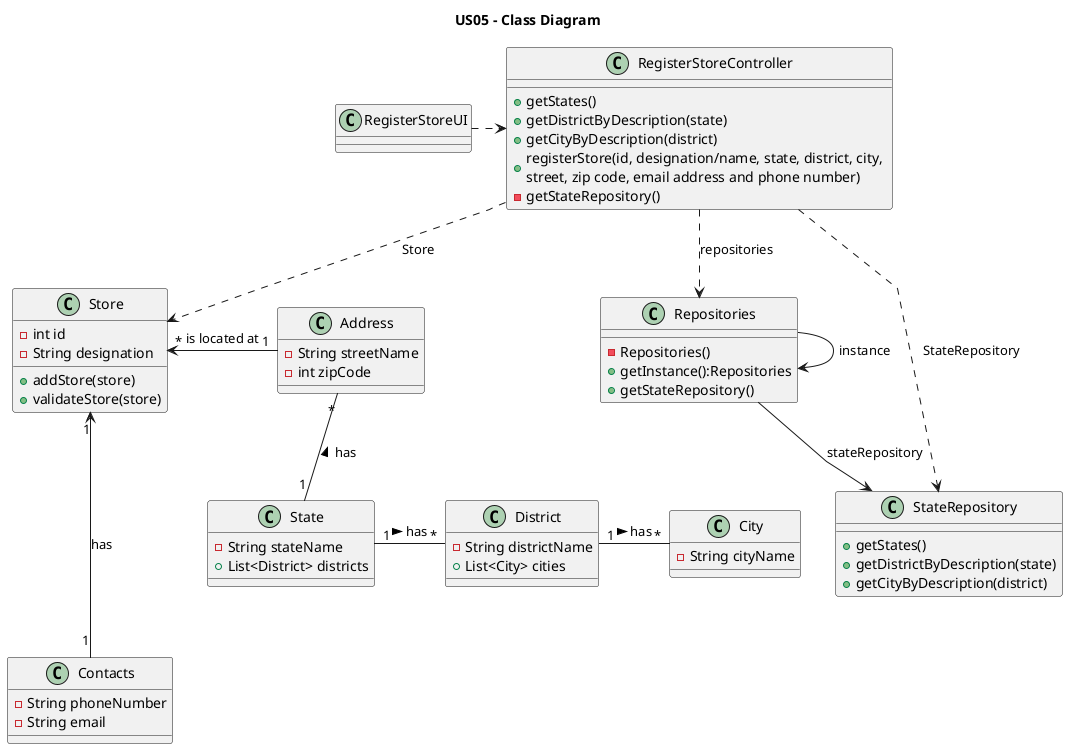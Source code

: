 @startuml

'skinparam monochrome true
skinparam packageStyle rectangle
skinparam shadowing false
skinparam linetype polyline
'skinparam linetype orto
'skinparam classAttributeIconSize 0
'left to right direction

title US05 - Class Diagram

class State {
    - String stateName
    + List<District> districts
}

class District {
    - String districtName
    + List<City> cities
}

class City {
    - String cityName

}

class Address {
    -String streetName
    -int zipCode
}

class Contacts {
    -String phoneNumber
    -String email
}

class Repositories {
    -Repositories()
    +getInstance():Repositories
    +getStateRepository()
}

class Store {
    -int id
    -String designation
    +addStore(store)
    +validateStore(store)
}

class RegisterStoreController {
    +getStates()
    +getDistrictByDescription(state)
    +getCityByDescription(district)
    +registerStore(id, designation/name, state, district, city, \nstreet, zip code, email address and phone number)
    -getStateRepository()
}

class StateRepository {
    +getStates()
    +getDistrictByDescription(state)
    +getCityByDescription(district)
}

class RegisterStoreUI {

}

Repositories -> Repositories:instance
Repositories --> StateRepository: stateRepository
RegisterStoreController ..> Repositories : repositories
RegisterStoreController ..> StateRepository : StateRepository
RegisterStoreController ..> Store : Store
RegisterStoreUI .right.> RegisterStoreController
Address "1" -left-> "*"  Store : is located at
State "1" -up- "*" Address: has >
District "1" -right- "*" City : has >
State "1" -right- "*" District : has >
Contacts "1" -up--> "1" Store: has

@enduml